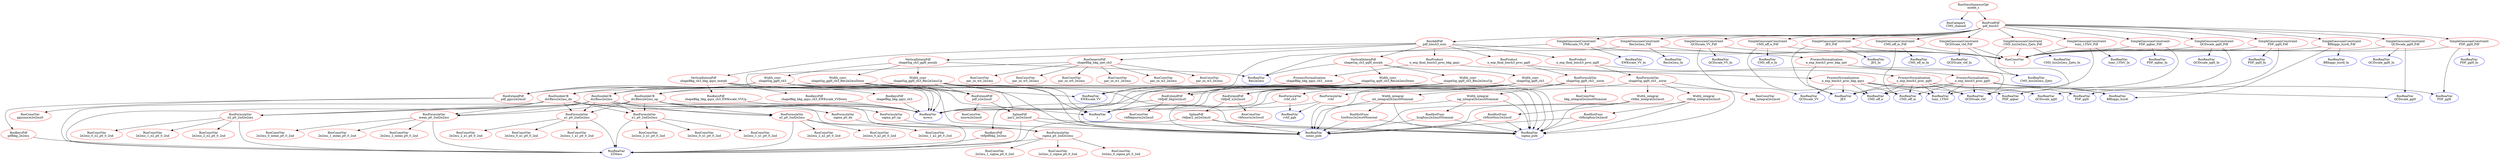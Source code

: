 digraph model_s{
"model_s" [ color=red, label="RooSimultaneousOpt\nmodel_s"];
"CMS_channel" [ color=blue, label="RooCategory\nCMS_channel"];
"pdf_binch3" [ color=red, label="RooProdPdf\npdf_binch3"];
"pdf_binch3_nuis" [ color=red, label="RooAddPdf\npdf_binch3_nuis"];
"shapeBkg_bkg_zjet_ch3" [ color=red, label="RooGenericPdf\nshapeBkg_bkg_zjet_ch3"];
"par_zx_w0_2e2mu" [ color=red, label="RooConstVar\npar_zx_w0_2e2mu"];
"par_zx_w1_2e2mu" [ color=red, label="RooConstVar\npar_zx_w1_2e2mu"];
"par_zx_w2_2e2mu" [ color=red, label="RooConstVar\npar_zx_w2_2e2mu"];
"par_zx_w3_2e2mu" [ color=red, label="RooConstVar\npar_zx_w3_2e2mu"];
"par_zx_w4_2e2mu" [ color=red, label="RooConstVar\npar_zx_w4_2e2mu"];
"par_zx_w5_2e2mu" [ color=red, label="RooConstVar\npar_zx_w5_2e2mu"];
"mreco" [ color=blue, label="RooRealVar\nmreco"];
"shapeSig_ch3_ggH_morph" [ color=red, label="VerticalInterpPdf\nshapeSig_ch3_ggH_morph"];
"shapeSig_ggH_ch3" [ color=red, label="Width_conv\nshapeSig_ggH_ch3"];
"pdf_x2e2mu0" [ color=red, label="RooExtendPdf\npdf_x2e2mu0"];
"par2_int2e2mu0" [ color=red, label="SplinePdf\npar2_int2e2mu0"];
"ZZMass" [ color=blue, label="RooRealVar\nZZMass"];
"mean_pole" [ color=blue, label="RooRealVar\nmean_pole"];
"sigma_pole" [ color=blue, label="RooRealVar\nsigma_pole"];
"xnorm2e2mu0" [ color=red, label="RooConstVar\nxnorm2e2mu0"];
"pdf_ggzz2e2mu0" [ color=red, label="RooExtendPdf\npdf_ggzz2e2mu0"];
"pdfbkg_2e2mu" [ color=red, label="RooKeysPdf\npdfbkg_2e2mu"];
"ggzznorm2e2mu0" [ color=red, label="RooConstVar\nggzznorm2e2mu0"];
"dcrReso2e2mu" [ color=red, label="RooDoubleCB\ndcrReso2e2mu"];
"mean_p0_2nd2e2mu" [ color=red, label="RooFormulaVar\nmean_p0_2nd2e2mu"];
"2e2mu_0_mean_p0_0_2nd" [ color=red, label="RooConstVar\n2e2mu_0_mean_p0_0_2nd"];
"2e2mu_1_mean_p0_0_2nd" [ color=red, label="RooConstVar\n2e2mu_1_mean_p0_0_2nd"];
"2e2mu_2_mean_p0_0_2nd" [ color=red, label="RooConstVar\n2e2mu_2_mean_p0_0_2nd"];
"sigma_p0_2nd2e2mu" [ color=red, label="RooFormulaVar\nsigma_p0_2nd2e2mu"];
"2e2mu_0_sigma_p0_0_2nd" [ color=red, label="RooConstVar\n2e2mu_0_sigma_p0_0_2nd"];
"2e2mu_1_sigma_p0_0_2nd" [ color=red, label="RooConstVar\n2e2mu_1_sigma_p0_0_2nd"];
"2e2mu_2_sigma_p0_0_2nd" [ color=red, label="RooConstVar\n2e2mu_2_sigma_p0_0_2nd"];
"a1_p0_2nd2e2mu" [ color=red, label="RooFormulaVar\na1_p0_2nd2e2mu"];
"2e2mu_0_a1_p0_0_2nd" [ color=red, label="RooConstVar\n2e2mu_0_a1_p0_0_2nd"];
"2e2mu_1_a1_p0_0_2nd" [ color=red, label="RooConstVar\n2e2mu_1_a1_p0_0_2nd"];
"2e2mu_2_a1_p0_0_2nd" [ color=red, label="RooConstVar\n2e2mu_2_a1_p0_0_2nd"];
"n1_p0_2nd2e2mu" [ color=red, label="RooFormulaVar\nn1_p0_2nd2e2mu"];
"2e2mu_0_n1_p0_0_2nd" [ color=red, label="RooConstVar\n2e2mu_0_n1_p0_0_2nd"];
"2e2mu_1_n1_p0_0_2nd" [ color=red, label="RooConstVar\n2e2mu_1_n1_p0_0_2nd"];
"2e2mu_2_n1_p0_0_2nd" [ color=red, label="RooConstVar\n2e2mu_2_n1_p0_0_2nd"];
"a2_p0_2nd2e2mu" [ color=red, label="RooFormulaVar\na2_p0_2nd2e2mu"];
"2e2mu_0_a2_p0_0_2nd" [ color=red, label="RooConstVar\n2e2mu_0_a2_p0_0_2nd"];
"2e2mu_1_a2_p0_0_2nd" [ color=red, label="RooConstVar\n2e2mu_1_a2_p0_0_2nd"];
"2e2mu_2_a2_p0_0_2nd" [ color=red, label="RooConstVar\n2e2mu_2_a2_p0_0_2nd"];
"n2_p0_2nd2e2mu" [ color=red, label="RooFormulaVar\nn2_p0_2nd2e2mu"];
"2e2mu_0_n2_p0_0_2nd" [ color=red, label="RooConstVar\n2e2mu_0_n2_p0_0_2nd"];
"2e2mu_1_n2_p0_0_2nd" [ color=red, label="RooConstVar\n2e2mu_1_n2_p0_0_2nd"];
"2e2mu_2_n2_p0_0_2nd" [ color=red, label="RooConstVar\n2e2mu_2_n2_p0_0_2nd"];
"r" [ color=blue, label="RooRealVar\nr"];
"shapeSig_ggH_ch3_Res2e2muUp" [ color=red, label="Width_conv\nshapeSig_ggH_ch3_Res2e2muUp"];
"dcrReso2e2mu_up" [ color=red, label="RooDoubleCB\ndcrReso2e2mu_up"];
"sigma_p0_up" [ color=red, label="RooFormulaVar\nsigma_p0_up"];
"shapeSig_ggH_ch3_Res2e2muDown" [ color=red, label="Width_conv\nshapeSig_ggH_ch3_Res2e2muDown"];
"dcrReso2e2mu_dn" [ color=red, label="RooDoubleCB\ndcrReso2e2mu_dn"];
"sigma_p0_dn" [ color=red, label="RooFormulaVar\nsigma_p0_dn"];
"Res2e2mu" [ color=blue, label="RooRealVar\nRes2e2mu"];
"shapeBkg_ch3_bkg_qqzz_morph" [ color=red, label="VerticalInterpPdf\nshapeBkg_ch3_bkg_qqzz_morph"];
"shapeBkg_bkg_qqzz_ch3" [ color=red, label="RooKeysPdf\nshapeBkg_bkg_qqzz_ch3"];
"shapeBkg_bkg_qqzz_ch3_EWKscale_VVUp" [ color=red, label="RooKeysPdf\nshapeBkg_bkg_qqzz_ch3_EWKscale_VVUp"];
"shapeBkg_bkg_qqzz_ch3_EWKscale_VVDown" [ color=red, label="RooKeysPdf\nshapeBkg_bkg_qqzz_ch3_EWKscale_VVDown"];
"EWKscale_VV" [ color=blue, label="RooRealVar\nEWKscale_VV"];
"shapeSig_ch3_qqH_morph" [ color=red, label="VerticalInterpPdf\nshapeSig_ch3_qqH_morph"];
"shapeSig_qqH_ch3" [ color=red, label="Width_conv\nshapeSig_qqH_ch3"];
"rvbf_ch3" [ color=red, label="RooFormulaVar\nrvbf_ch3"];
"rvbf_ggh" [ color=blue, label="RooRealVar\nrvbf_ggh"];
"vbfpdf_x2e2mu0" [ color=red, label="RooExtendPdf\nvbfpdf_x2e2mu0"];
"vbfpar2_int2e2mu0" [ color=red, label="SplinePdf\nvbfpar2_int2e2mu0"];
"vbfxnorm2e2mu0" [ color=red, label="RooConstVar\nvbfxnorm2e2mu0"];
"vbfpdf_bkg2e2mu0" [ color=red, label="RooExtendPdf\nvbfpdf_bkg2e2mu0"];
"vbfpdfbkg_2e2mu" [ color=red, label="RooKeysPdf\nvbfpdfbkg_2e2mu"];
"vbfbkgnorm2e2mu0" [ color=red, label="RooConstVar\nvbfbkgnorm2e2mu0"];
"shapeSig_qqH_ch3_Res2e2muUp" [ color=red, label="Width_conv\nshapeSig_qqH_ch3_Res2e2muUp"];
"shapeSig_qqH_ch3_Res2e2muDown" [ color=red, label="Width_conv\nshapeSig_qqH_ch3_Res2e2muDown"];
"n_exp_binch3_proc_bkg_zjet" [ color=red, label="ProcessNormalization\nn_exp_binch3_proc_bkg_zjet"];
"JES" [ color=blue, label="RooRealVar\nJES"];
"QCDScale_vbf" [ color=blue, label="RooRealVar\nQCDScale_vbf"];
"CMS_hzz2e2mu_Zjets" [ color=blue, label="RooRealVar\nCMS_hzz2e2mu_Zjets"];
"n_exp_final_binch3_proc_ggH" [ color=red, label="RooProduct\nn_exp_final_binch3_proc_ggH"];
"n_exp_binch3_proc_ggH" [ color=red, label="ProcessNormalization\nn_exp_binch3_proc_ggH"];
"CMS_eff_e" [ color=blue, label="RooRealVar\nCMS_eff_e"];
"CMS_eff_m" [ color=blue, label="RooRealVar\nCMS_eff_m"];
"QCDscale_ggH" [ color=blue, label="RooRealVar\nQCDscale_ggH"];
"PDF_ggH" [ color=blue, label="RooRealVar\nPDF_ggH"];
"lumi_13TeV" [ color=blue, label="RooRealVar\nlumi_13TeV"];
"BRhiggs_hzz4l" [ color=blue, label="RooRealVar\nBRhiggs_hzz4l"];
"shapeSig_ggH_ch3__norm" [ color=red, label="RooFormulaVar\nshapeSig_ggH_ch3__norm"];
"sig_integral2e2mu0Nominal" [ color=red, label="Width_integral\nsig_integral2e2mu0Nominal"];
"hsigfunc2e2mu0Nominal" [ color=red, label="RooHistFunc\nhsigfunc2e2mu0Nominal"];
"bkg_integral2e2mu0Nominal" [ color=red, label="RooConstVar\nbkg_integral2e2mu0Nominal"];
"int_integral2e2mu0Nominal" [ color=red, label="Width_integral\nint_integral2e2mu0Nominal"];
"hintfunc2e2mu0Nominal" [ color=red, label="RooHistFunc\nhintfunc2e2mu0Nominal"];
"n_exp_final_binch3_proc_bkg_qqzz" [ color=red, label="RooProduct\nn_exp_final_binch3_proc_bkg_qqzz"];
"n_exp_binch3_proc_bkg_qqzz" [ color=red, label="ProcessNormalization\nn_exp_binch3_proc_bkg_qqzz"];
"QCDscale_VV" [ color=blue, label="RooRealVar\nQCDscale_VV"];
"PDF_qqbar" [ color=blue, label="RooRealVar\nPDF_qqbar"];
"shapeBkg_bkg_qqzz_ch3__norm" [ color=red, label="ProcessNormalization\nshapeBkg_bkg_qqzz_ch3__norm"];
"n_exp_final_binch3_proc_qqH" [ color=red, label="RooProduct\nn_exp_final_binch3_proc_qqH"];
"n_exp_binch3_proc_qqH" [ color=red, label="ProcessNormalization\nn_exp_binch3_proc_qqH"];
"PDF_qqH" [ color=blue, label="RooRealVar\nPDF_qqH"];
"QCDscale_qqH" [ color=blue, label="RooRealVar\nQCDscale_qqH"];
"shapeSig_qqH_ch3__norm" [ color=red, label="RooFormulaVar\nshapeSig_qqH_ch3__norm"];
"vbfsig_integral2e2mu0" [ color=red, label="Width_integral\nvbfsig_integral2e2mu0"];
"vbfhsigfunc2e2mu0" [ color=red, label="RooHistFunc\nvbfhsigfunc2e2mu0"];
"bkg_integral2e2mu0" [ color=red, label="RooConstVar\nbkg_integral2e2mu0"];
"vbfint_integral2e2mu0" [ color=red, label="Width_integral\nvbfint_integral2e2mu0"];
"vbfhintfunc2e2mu0" [ color=red, label="RooHistFunc\nvbfhintfunc2e2mu0"];
"rvbf" [ color=red, label="RooFormulaVar\nrvbf"];
"CMS_eff_e_Pdf" [ color=red, label="SimpleGaussianConstraint\nCMS_eff_e_Pdf"];
"1" [ color=red, label="RooConstVar\n1"];
"CMS_eff_e_In" [ color=blue, label="RooRealVar\nCMS_eff_e_In"];
"CMS_eff_m_Pdf" [ color=red, label="SimpleGaussianConstraint\nCMS_eff_m_Pdf"];
"CMS_eff_m_In" [ color=blue, label="RooRealVar\nCMS_eff_m_In"];
"QCDscale_VV_Pdf" [ color=red, label="SimpleGaussianConstraint\nQCDscale_VV_Pdf"];
"QCDscale_VV_In" [ color=blue, label="RooRealVar\nQCDscale_VV_In"];
"QCDscale_ggH_Pdf" [ color=red, label="SimpleGaussianConstraint\nQCDscale_ggH_Pdf"];
"QCDscale_ggH_In" [ color=blue, label="RooRealVar\nQCDscale_ggH_In"];
"QCDscale_qqH_Pdf" [ color=red, label="SimpleGaussianConstraint\nQCDscale_qqH_Pdf"];
"QCDscale_qqH_In" [ color=blue, label="RooRealVar\nQCDscale_qqH_In"];
"PDF_ggH_Pdf" [ color=red, label="SimpleGaussianConstraint\nPDF_ggH_Pdf"];
"PDF_ggH_In" [ color=blue, label="RooRealVar\nPDF_ggH_In"];
"PDF_qqH_Pdf" [ color=red, label="SimpleGaussianConstraint\nPDF_qqH_Pdf"];
"PDF_qqH_In" [ color=blue, label="RooRealVar\nPDF_qqH_In"];
"PDF_qqbar_Pdf" [ color=red, label="SimpleGaussianConstraint\nPDF_qqbar_Pdf"];
"PDF_qqbar_In" [ color=blue, label="RooRealVar\nPDF_qqbar_In"];
"lumi_13TeV_Pdf" [ color=red, label="SimpleGaussianConstraint\nlumi_13TeV_Pdf"];
"lumi_13TeV_In" [ color=blue, label="RooRealVar\nlumi_13TeV_In"];
"BRhiggs_hzz4l_Pdf" [ color=red, label="SimpleGaussianConstraint\nBRhiggs_hzz4l_Pdf"];
"BRhiggs_hzz4l_In" [ color=blue, label="RooRealVar\nBRhiggs_hzz4l_In"];
"CMS_hzz2e2mu_Zjets_Pdf" [ color=red, label="SimpleGaussianConstraint\nCMS_hzz2e2mu_Zjets_Pdf"];
"CMS_hzz2e2mu_Zjets_In" [ color=blue, label="RooRealVar\nCMS_hzz2e2mu_Zjets_In"];
"JES_Pdf" [ color=red, label="SimpleGaussianConstraint\nJES_Pdf"];
"JES_In" [ color=blue, label="RooRealVar\nJES_In"];
"QCDScale_vbf_Pdf" [ color=red, label="SimpleGaussianConstraint\nQCDScale_vbf_Pdf"];
"QCDScale_vbf_In" [ color=blue, label="RooRealVar\nQCDScale_vbf_In"];
"EWKscale_VV_Pdf" [ color=red, label="SimpleGaussianConstraint\nEWKscale_VV_Pdf"];
"EWKscale_VV_In" [ color=blue, label="RooRealVar\nEWKscale_VV_In"];
"Res2e2mu_Pdf" [ color=red, label="SimpleGaussianConstraint\nRes2e2mu_Pdf"];
"Res2e2mu_In" [ color=blue, label="RooRealVar\nRes2e2mu_In"];
"shapeBkg_bkg_qqzz_ch3__norm" -> "EWKscale_VV";
"shapeSig_ggH_ch3__norm" -> "sig_integral2e2mu0Nominal";
"shapeSig_ggH_ch3__norm" -> "bkg_integral2e2mu0Nominal";
"shapeSig_ggH_ch3__norm" -> "int_integral2e2mu0Nominal";
"shapeSig_ggH_ch3__norm" -> "r";
"sig_integral2e2mu0Nominal" -> "hsigfunc2e2mu0Nominal";
"sig_integral2e2mu0Nominal" -> "sigma_pole";
"sig_integral2e2mu0Nominal" -> "mean_pole";
"hsigfunc2e2mu0Nominal" -> "sigma_pole";
"hsigfunc2e2mu0Nominal" -> "mean_pole";
"int_integral2e2mu0Nominal" -> "hintfunc2e2mu0Nominal";
"int_integral2e2mu0Nominal" -> "sigma_pole";
"int_integral2e2mu0Nominal" -> "mean_pole";
"hintfunc2e2mu0Nominal" -> "sigma_pole";
"hintfunc2e2mu0Nominal" -> "mean_pole";
"shapeSig_qqH_ch3__norm" -> "vbfsig_integral2e2mu0";
"shapeSig_qqH_ch3__norm" -> "bkg_integral2e2mu0";
"shapeSig_qqH_ch3__norm" -> "vbfint_integral2e2mu0";
"shapeSig_qqH_ch3__norm" -> "rvbf";
"vbfsig_integral2e2mu0" -> "sigma_pole";
"vbfsig_integral2e2mu0" -> "mean_pole";
"vbfsig_integral2e2mu0" -> "vbfhsigfunc2e2mu0";
"vbfhsigfunc2e2mu0" -> "sigma_pole";
"vbfhsigfunc2e2mu0" -> "mean_pole";
"vbfint_integral2e2mu0" -> "sigma_pole";
"vbfint_integral2e2mu0" -> "mean_pole";
"vbfint_integral2e2mu0" -> "vbfhintfunc2e2mu0";
"vbfhintfunc2e2mu0" -> "sigma_pole";
"vbfhintfunc2e2mu0" -> "mean_pole";
"rvbf" -> "r";
"rvbf" -> "rvbf_ggh";
"CMS_eff_e_Pdf" -> "CMS_eff_e";
"CMS_eff_e_Pdf" -> "CMS_eff_e_In";
"CMS_eff_e_Pdf" -> "1";
"CMS_hzz2e2mu_Zjets_Pdf" -> "1";
"CMS_hzz2e2mu_Zjets_Pdf" -> "CMS_hzz2e2mu_Zjets";
"CMS_hzz2e2mu_Zjets_Pdf" -> "CMS_hzz2e2mu_Zjets_In";
"QCDscale_VV_Pdf" -> "1";
"QCDscale_VV_Pdf" -> "QCDscale_VV_In";
"QCDscale_VV_Pdf" -> "QCDscale_VV";
"CMS_eff_m_Pdf" -> "1";
"CMS_eff_m_Pdf" -> "CMS_eff_m_In";
"CMS_eff_m_Pdf" -> "CMS_eff_m";
"QCDscale_qqH_Pdf" -> "1";
"QCDscale_qqH_Pdf" -> "QCDscale_qqH_In";
"QCDscale_qqH_Pdf" -> "QCDscale_qqH";
"QCDscale_ggH_Pdf" -> "QCDscale_ggH";
"QCDscale_ggH_Pdf" -> "1";
"QCDscale_ggH_Pdf" -> "QCDscale_ggH_In";
"BRhiggs_hzz4l_Pdf" -> "BRhiggs_hzz4l_In";
"BRhiggs_hzz4l_Pdf" -> "1";
"BRhiggs_hzz4l_Pdf" -> "BRhiggs_hzz4l";
"PDF_ggH_Pdf" -> "1";
"PDF_ggH_Pdf" -> "PDF_ggH";
"PDF_ggH_Pdf" -> "PDF_ggH_In";
"PDF_qqH_Pdf" -> "1";
"PDF_qqH_Pdf" -> "PDF_qqH_In";
"PDF_qqH_Pdf" -> "PDF_qqH";
"PDF_qqbar_Pdf" -> "1";
"PDF_qqbar_Pdf" -> "PDF_qqbar";
"PDF_qqbar_Pdf" -> "PDF_qqbar_In";
"lumi_13TeV_Pdf" -> "1";
"lumi_13TeV_Pdf" -> "lumi_13TeV";
"lumi_13TeV_Pdf" -> "lumi_13TeV_In";
"JES_Pdf" -> "1";
"JES_Pdf" -> "JES_In";
"JES_Pdf" -> "JES";
"QCDScale_vbf_Pdf" -> "1";
"QCDScale_vbf_Pdf" -> "QCDScale_vbf_In";
"QCDScale_vbf_Pdf" -> "QCDScale_vbf";
"EWKscale_VV_Pdf" -> "EWKscale_VV";
"EWKscale_VV_Pdf" -> "1";
"EWKscale_VV_Pdf" -> "EWKscale_VV_In";
"Res2e2mu_Pdf" -> "1";
"Res2e2mu_Pdf" -> "Res2e2mu_In";
"Res2e2mu_Pdf" -> "Res2e2mu";
"n_exp_binch3_proc_bkg_qqzz" -> "CMS_eff_e";
"n_exp_binch3_proc_bkg_qqzz" -> "QCDscale_VV";
"n_exp_binch3_proc_bkg_qqzz" -> "CMS_eff_m";
"n_exp_binch3_proc_bkg_qqzz" -> "PDF_qqbar";
"n_exp_binch3_proc_bkg_qqzz" -> "lumi_13TeV";
"n_exp_binch3_proc_bkg_qqzz" -> "JES";
"n_exp_binch3_proc_bkg_qqzz" -> "QCDScale_vbf";
"n_exp_binch3_proc_qqH" -> "CMS_eff_e";
"n_exp_binch3_proc_qqH" -> "CMS_eff_m";
"n_exp_binch3_proc_qqH" -> "QCDscale_qqH";
"n_exp_binch3_proc_qqH" -> "PDF_qqH";
"n_exp_binch3_proc_qqH" -> "lumi_13TeV";
"n_exp_binch3_proc_qqH" -> "BRhiggs_hzz4l";
"n_exp_binch3_proc_qqH" -> "JES";
"n_exp_binch3_proc_qqH" -> "QCDScale_vbf";
"n_exp_binch3_proc_ggH" -> "CMS_eff_e";
"n_exp_binch3_proc_ggH" -> "QCDscale_ggH";
"n_exp_binch3_proc_ggH" -> "PDF_ggH";
"n_exp_binch3_proc_ggH" -> "CMS_eff_m";
"n_exp_binch3_proc_ggH" -> "lumi_13TeV";
"n_exp_binch3_proc_ggH" -> "BRhiggs_hzz4l";
"n_exp_binch3_proc_ggH" -> "JES";
"n_exp_binch3_proc_ggH" -> "QCDScale_vbf";
"n_exp_binch3_proc_bkg_zjet" -> "CMS_hzz2e2mu_Zjets";
"n_exp_binch3_proc_bkg_zjet" -> "JES";
"n_exp_binch3_proc_bkg_zjet" -> "QCDScale_vbf";
"n_exp_final_binch3_proc_ggH" -> "shapeSig_ggH_ch3__norm";
"n_exp_final_binch3_proc_ggH" -> "n_exp_binch3_proc_ggH";
"n_exp_final_binch3_proc_bkg_qqzz" -> "shapeBkg_bkg_qqzz_ch3__norm";
"n_exp_final_binch3_proc_bkg_qqzz" -> "n_exp_binch3_proc_bkg_qqzz";
"n_exp_final_binch3_proc_qqH" -> "shapeSig_qqH_ch3__norm";
"n_exp_final_binch3_proc_qqH" -> "n_exp_binch3_proc_qqH";
"pdf_binch3" -> "CMS_eff_e_Pdf";
"pdf_binch3" -> "CMS_hzz2e2mu_Zjets_Pdf";
"pdf_binch3" -> "QCDscale_VV_Pdf";
"pdf_binch3" -> "CMS_eff_m_Pdf";
"pdf_binch3" -> "QCDscale_qqH_Pdf";
"pdf_binch3" -> "QCDscale_ggH_Pdf";
"pdf_binch3" -> "BRhiggs_hzz4l_Pdf";
"pdf_binch3" -> "PDF_ggH_Pdf";
"pdf_binch3" -> "PDF_qqH_Pdf";
"pdf_binch3" -> "PDF_qqbar_Pdf";
"pdf_binch3" -> "lumi_13TeV_Pdf";
"pdf_binch3" -> "JES_Pdf";
"pdf_binch3" -> "QCDScale_vbf_Pdf";
"pdf_binch3" -> "EWKscale_VV_Pdf";
"pdf_binch3" -> "Res2e2mu_Pdf";
"pdf_binch3" -> "pdf_binch3_nuis";
"pdf_binch3_nuis" -> "n_exp_binch3_proc_bkg_zjet";
"pdf_binch3_nuis" -> "n_exp_final_binch3_proc_ggH";
"pdf_binch3_nuis" -> "n_exp_final_binch3_proc_bkg_qqzz";
"pdf_binch3_nuis" -> "n_exp_final_binch3_proc_qqH";
"pdf_binch3_nuis" -> "shapeBkg_bkg_zjet_ch3";
"pdf_binch3_nuis" -> "shapeSig_ch3_ggH_morph";
"pdf_binch3_nuis" -> "shapeBkg_ch3_bkg_qqzz_morph";
"pdf_binch3_nuis" -> "shapeSig_ch3_qqH_morph";
"shapeBkg_bkg_zjet_ch3" -> "mreco";
"shapeBkg_bkg_zjet_ch3" -> "par_zx_w0_2e2mu";
"shapeBkg_bkg_zjet_ch3" -> "par_zx_w1_2e2mu";
"shapeBkg_bkg_zjet_ch3" -> "par_zx_w2_2e2mu";
"shapeBkg_bkg_zjet_ch3" -> "par_zx_w3_2e2mu";
"shapeBkg_bkg_zjet_ch3" -> "par_zx_w4_2e2mu";
"shapeBkg_bkg_zjet_ch3" -> "par_zx_w5_2e2mu";
"shapeSig_ch3_ggH_morph" -> "Res2e2mu";
"shapeSig_ch3_ggH_morph" -> "shapeSig_ggH_ch3";
"shapeSig_ch3_ggH_morph" -> "shapeSig_ggH_ch3_Res2e2muUp";
"shapeSig_ch3_ggH_morph" -> "shapeSig_ggH_ch3_Res2e2muDown";
"shapeSig_ggH_ch3" -> "r";
"shapeSig_ggH_ch3" -> "sigma_pole";
"shapeSig_ggH_ch3" -> "mean_pole";
"shapeSig_ggH_ch3" -> "mreco";
"shapeSig_ggH_ch3" -> "pdf_x2e2mu0";
"shapeSig_ggH_ch3" -> "pdf_ggzz2e2mu0";
"shapeSig_ggH_ch3" -> "dcrReso2e2mu";
"pdf_x2e2mu0" -> "par2_int2e2mu0";
"pdf_x2e2mu0" -> "xnorm2e2mu0";
"par2_int2e2mu0" -> "sigma_pole";
"par2_int2e2mu0" -> "mean_pole";
"par2_int2e2mu0" -> "ZZMass";
"pdf_ggzz2e2mu0" -> "pdfbkg_2e2mu";
"pdf_ggzz2e2mu0" -> "ggzznorm2e2mu0";
"pdfbkg_2e2mu" -> "ZZMass";
"dcrReso2e2mu" -> "mreco";
"dcrReso2e2mu" -> "ZZMass";
"dcrReso2e2mu" -> "mean_p0_2nd2e2mu";
"dcrReso2e2mu" -> "sigma_p0_2nd2e2mu";
"dcrReso2e2mu" -> "a1_p0_2nd2e2mu";
"dcrReso2e2mu" -> "n1_p0_2nd2e2mu";
"dcrReso2e2mu" -> "a2_p0_2nd2e2mu";
"dcrReso2e2mu" -> "n2_p0_2nd2e2mu";
"mean_p0_2nd2e2mu" -> "ZZMass";
"mean_p0_2nd2e2mu" -> "2e2mu_0_mean_p0_0_2nd";
"mean_p0_2nd2e2mu" -> "2e2mu_1_mean_p0_0_2nd";
"mean_p0_2nd2e2mu" -> "2e2mu_2_mean_p0_0_2nd";
"sigma_p0_2nd2e2mu" -> "ZZMass";
"sigma_p0_2nd2e2mu" -> "2e2mu_0_sigma_p0_0_2nd";
"sigma_p0_2nd2e2mu" -> "2e2mu_1_sigma_p0_0_2nd";
"sigma_p0_2nd2e2mu" -> "2e2mu_2_sigma_p0_0_2nd";
"a1_p0_2nd2e2mu" -> "ZZMass";
"a1_p0_2nd2e2mu" -> "2e2mu_0_a1_p0_0_2nd";
"a1_p0_2nd2e2mu" -> "2e2mu_1_a1_p0_0_2nd";
"a1_p0_2nd2e2mu" -> "2e2mu_2_a1_p0_0_2nd";
"n1_p0_2nd2e2mu" -> "ZZMass";
"n1_p0_2nd2e2mu" -> "2e2mu_0_n1_p0_0_2nd";
"n1_p0_2nd2e2mu" -> "2e2mu_1_n1_p0_0_2nd";
"n1_p0_2nd2e2mu" -> "2e2mu_2_n1_p0_0_2nd";
"a2_p0_2nd2e2mu" -> "ZZMass";
"a2_p0_2nd2e2mu" -> "2e2mu_0_a2_p0_0_2nd";
"a2_p0_2nd2e2mu" -> "2e2mu_1_a2_p0_0_2nd";
"a2_p0_2nd2e2mu" -> "2e2mu_2_a2_p0_0_2nd";
"n2_p0_2nd2e2mu" -> "ZZMass";
"n2_p0_2nd2e2mu" -> "2e2mu_0_n2_p0_0_2nd";
"n2_p0_2nd2e2mu" -> "2e2mu_1_n2_p0_0_2nd";
"n2_p0_2nd2e2mu" -> "2e2mu_2_n2_p0_0_2nd";
"shapeSig_ggH_ch3_Res2e2muUp" -> "r";
"shapeSig_ggH_ch3_Res2e2muUp" -> "sigma_pole";
"shapeSig_ggH_ch3_Res2e2muUp" -> "mean_pole";
"shapeSig_ggH_ch3_Res2e2muUp" -> "mreco";
"shapeSig_ggH_ch3_Res2e2muUp" -> "pdf_x2e2mu0";
"shapeSig_ggH_ch3_Res2e2muUp" -> "pdf_ggzz2e2mu0";
"shapeSig_ggH_ch3_Res2e2muUp" -> "dcrReso2e2mu_up";
"dcrReso2e2mu_up" -> "mreco";
"dcrReso2e2mu_up" -> "ZZMass";
"dcrReso2e2mu_up" -> "mean_p0_2nd2e2mu";
"dcrReso2e2mu_up" -> "a1_p0_2nd2e2mu";
"dcrReso2e2mu_up" -> "n1_p0_2nd2e2mu";
"dcrReso2e2mu_up" -> "a2_p0_2nd2e2mu";
"dcrReso2e2mu_up" -> "n2_p0_2nd2e2mu";
"dcrReso2e2mu_up" -> "sigma_p0_up";
"sigma_p0_up" -> "sigma_p0_2nd2e2mu";
"shapeSig_ggH_ch3_Res2e2muDown" -> "r";
"shapeSig_ggH_ch3_Res2e2muDown" -> "sigma_pole";
"shapeSig_ggH_ch3_Res2e2muDown" -> "mean_pole";
"shapeSig_ggH_ch3_Res2e2muDown" -> "mreco";
"shapeSig_ggH_ch3_Res2e2muDown" -> "pdf_x2e2mu0";
"shapeSig_ggH_ch3_Res2e2muDown" -> "pdf_ggzz2e2mu0";
"shapeSig_ggH_ch3_Res2e2muDown" -> "dcrReso2e2mu_dn";
"dcrReso2e2mu_dn" -> "mreco";
"dcrReso2e2mu_dn" -> "ZZMass";
"dcrReso2e2mu_dn" -> "mean_p0_2nd2e2mu";
"dcrReso2e2mu_dn" -> "a1_p0_2nd2e2mu";
"dcrReso2e2mu_dn" -> "n1_p0_2nd2e2mu";
"dcrReso2e2mu_dn" -> "a2_p0_2nd2e2mu";
"dcrReso2e2mu_dn" -> "n2_p0_2nd2e2mu";
"dcrReso2e2mu_dn" -> "sigma_p0_dn";
"sigma_p0_dn" -> "sigma_p0_2nd2e2mu";
"shapeBkg_ch3_bkg_qqzz_morph" -> "EWKscale_VV";
"shapeBkg_ch3_bkg_qqzz_morph" -> "shapeBkg_bkg_qqzz_ch3";
"shapeBkg_ch3_bkg_qqzz_morph" -> "shapeBkg_bkg_qqzz_ch3_EWKscale_VVUp";
"shapeBkg_ch3_bkg_qqzz_morph" -> "shapeBkg_bkg_qqzz_ch3_EWKscale_VVDown";
"shapeBkg_bkg_qqzz_ch3" -> "mreco";
"shapeBkg_bkg_qqzz_ch3_EWKscale_VVUp" -> "mreco";
"shapeBkg_bkg_qqzz_ch3_EWKscale_VVDown" -> "mreco";
"shapeSig_ch3_qqH_morph" -> "Res2e2mu";
"shapeSig_ch3_qqH_morph" -> "shapeSig_qqH_ch3";
"shapeSig_ch3_qqH_morph" -> "shapeSig_qqH_ch3_Res2e2muUp";
"shapeSig_ch3_qqH_morph" -> "shapeSig_qqH_ch3_Res2e2muDown";
"shapeSig_qqH_ch3" -> "sigma_pole";
"shapeSig_qqH_ch3" -> "mean_pole";
"shapeSig_qqH_ch3" -> "mreco";
"shapeSig_qqH_ch3" -> "dcrReso2e2mu";
"shapeSig_qqH_ch3" -> "rvbf_ch3";
"shapeSig_qqH_ch3" -> "vbfpdf_x2e2mu0";
"shapeSig_qqH_ch3" -> "vbfpdf_bkg2e2mu0";
"rvbf_ch3" -> "r";
"rvbf_ch3" -> "rvbf_ggh";
"vbfpdf_x2e2mu0" -> "vbfpar2_int2e2mu0";
"vbfpdf_x2e2mu0" -> "vbfxnorm2e2mu0";
"vbfpar2_int2e2mu0" -> "sigma_pole";
"vbfpar2_int2e2mu0" -> "mean_pole";
"vbfpar2_int2e2mu0" -> "ZZMass";
"vbfpdf_bkg2e2mu0" -> "vbfpdfbkg_2e2mu";
"vbfpdf_bkg2e2mu0" -> "vbfbkgnorm2e2mu0";
"vbfpdfbkg_2e2mu" -> "ZZMass";
"shapeSig_qqH_ch3_Res2e2muUp" -> "r";
"shapeSig_qqH_ch3_Res2e2muUp" -> "sigma_pole";
"shapeSig_qqH_ch3_Res2e2muUp" -> "mean_pole";
"shapeSig_qqH_ch3_Res2e2muUp" -> "mreco";
"shapeSig_qqH_ch3_Res2e2muUp" -> "dcrReso2e2mu_up";
"shapeSig_qqH_ch3_Res2e2muUp" -> "vbfpdf_x2e2mu0";
"shapeSig_qqH_ch3_Res2e2muUp" -> "vbfpdf_bkg2e2mu0";
"shapeSig_qqH_ch3_Res2e2muDown" -> "r";
"shapeSig_qqH_ch3_Res2e2muDown" -> "sigma_pole";
"shapeSig_qqH_ch3_Res2e2muDown" -> "mean_pole";
"shapeSig_qqH_ch3_Res2e2muDown" -> "mreco";
"shapeSig_qqH_ch3_Res2e2muDown" -> "dcrReso2e2mu_dn";
"shapeSig_qqH_ch3_Res2e2muDown" -> "vbfpdf_x2e2mu0";
"shapeSig_qqH_ch3_Res2e2muDown" -> "vbfpdf_bkg2e2mu0";
"model_s" -> "CMS_channel";
"model_s" -> "pdf_binch3";
}
